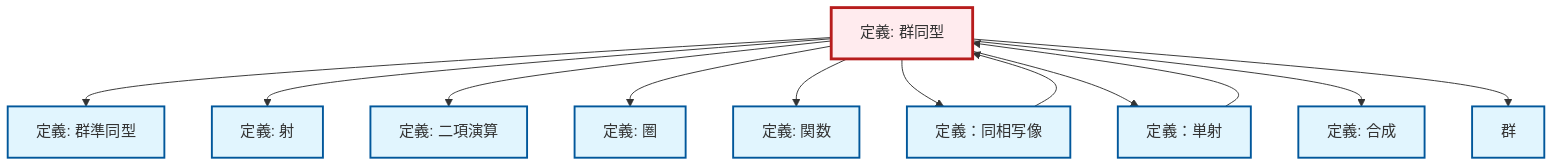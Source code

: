 graph TD
    classDef definition fill:#e1f5fe,stroke:#01579b,stroke-width:2px
    classDef theorem fill:#f3e5f5,stroke:#4a148c,stroke-width:2px
    classDef axiom fill:#fff3e0,stroke:#e65100,stroke-width:2px
    classDef example fill:#e8f5e9,stroke:#1b5e20,stroke-width:2px
    classDef current fill:#ffebee,stroke:#b71c1c,stroke-width:3px
    def-group["群"]:::definition
    def-function["定義: 関数"]:::definition
    def-composition["定義: 合成"]:::definition
    def-homomorphism["定義: 群準同型"]:::definition
    def-category["定義: 圏"]:::definition
    def-isomorphism["定義: 群同型"]:::definition
    def-homeomorphism["定義：同相写像"]:::definition
    def-monomorphism["定義：単射"]:::definition
    def-morphism["定義: 射"]:::definition
    def-binary-operation["定義: 二項演算"]:::definition
    def-isomorphism --> def-homomorphism
    def-isomorphism --> def-morphism
    def-isomorphism --> def-binary-operation
    def-isomorphism --> def-category
    def-isomorphism --> def-function
    def-isomorphism --> def-homeomorphism
    def-isomorphism --> def-monomorphism
    def-homeomorphism --> def-isomorphism
    def-isomorphism --> def-composition
    def-isomorphism --> def-group
    def-monomorphism --> def-isomorphism
    class def-isomorphism current